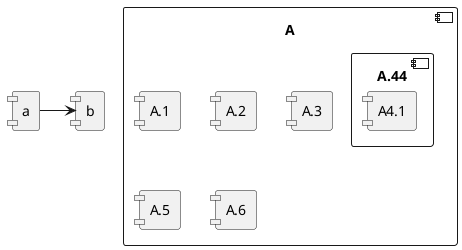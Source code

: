 @startuml

skinparam BackgroundColor transparent
skinparam componentStyle uml1

component a
component b
a -> b

component A {
    component A.1
    component A.2
    component A.3
    component A.44 {
        component A4.1
    }
    component A.5
    component A.6
}

@enduml